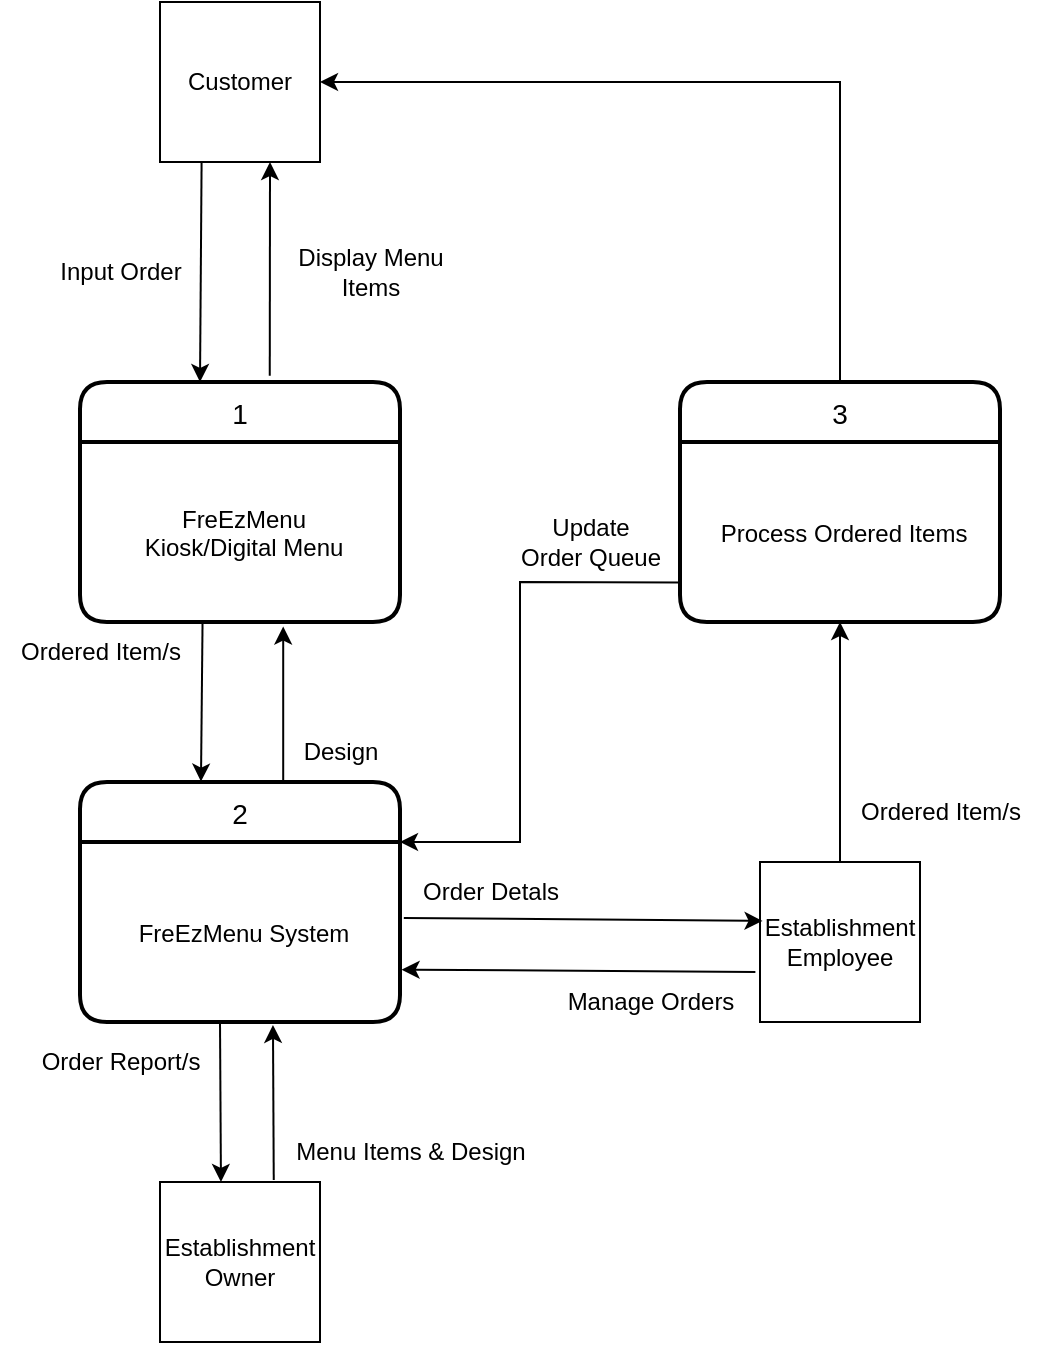 <mxfile>
    <diagram id="mwzHj2hY8jrmvItp0jpS" name="Page-1">
        <mxGraphModel dx="965" dy="1105" grid="1" gridSize="10" guides="1" tooltips="1" connect="1" arrows="1" fold="1" page="1" pageScale="1" pageWidth="850" pageHeight="1100" math="0" shadow="0">
            <root>
                <mxCell id="0"/>
                <mxCell id="1" parent="0"/>
                <mxCell id="4" value="Customer" style="whiteSpace=wrap;html=1;aspect=fixed;" vertex="1" parent="1">
                    <mxGeometry x="370" y="140" width="80" height="80" as="geometry"/>
                </mxCell>
                <mxCell id="5" value="Establishment&lt;br&gt;Employee" style="whiteSpace=wrap;html=1;aspect=fixed;" vertex="1" parent="1">
                    <mxGeometry x="670" y="570" width="80" height="80" as="geometry"/>
                </mxCell>
                <mxCell id="6" value="Establishment&lt;br&gt;Owner" style="whiteSpace=wrap;html=1;aspect=fixed;" vertex="1" parent="1">
                    <mxGeometry x="370" y="730" width="80" height="80" as="geometry"/>
                </mxCell>
                <mxCell id="7" value="1" style="swimlane;childLayout=stackLayout;horizontal=1;startSize=30;horizontalStack=0;rounded=1;fontSize=14;fontStyle=0;strokeWidth=2;resizeParent=0;resizeLast=1;shadow=0;dashed=0;align=center;" vertex="1" parent="1">
                    <mxGeometry x="330" y="330" width="160" height="120" as="geometry"/>
                </mxCell>
                <mxCell id="8" value="FreEzMenu&#10;Kiosk/Digital Menu" style="align=center;strokeColor=none;fillColor=none;spacingLeft=4;fontSize=12;verticalAlign=middle;resizable=0;rotatable=0;part=1;" vertex="1" parent="7">
                    <mxGeometry y="30" width="160" height="90" as="geometry"/>
                </mxCell>
                <mxCell id="11" value="2" style="swimlane;childLayout=stackLayout;horizontal=1;startSize=30;horizontalStack=0;rounded=1;fontSize=14;fontStyle=0;strokeWidth=2;resizeParent=0;resizeLast=1;shadow=0;dashed=0;align=center;" vertex="1" parent="1">
                    <mxGeometry x="330" y="530" width="160" height="120" as="geometry"/>
                </mxCell>
                <mxCell id="12" value="FreEzMenu System" style="align=center;strokeColor=none;fillColor=none;spacingLeft=4;fontSize=12;verticalAlign=middle;resizable=0;rotatable=0;part=1;" vertex="1" parent="11">
                    <mxGeometry y="30" width="160" height="90" as="geometry"/>
                </mxCell>
                <mxCell id="18" value="" style="endArrow=classic;html=1;entryX=0.635;entryY=1.025;entryDx=0;entryDy=0;entryPerimeter=0;exitX=0.635;exitY=0;exitDx=0;exitDy=0;exitPerimeter=0;" edge="1" parent="1" source="11" target="8">
                    <mxGeometry width="50" height="50" relative="1" as="geometry">
                        <mxPoint x="410" y="530" as="sourcePoint"/>
                        <mxPoint x="460" y="480" as="targetPoint"/>
                    </mxGeometry>
                </mxCell>
                <mxCell id="19" value="" style="endArrow=classic;html=1;entryX=0.378;entryY=-0.002;entryDx=0;entryDy=0;entryPerimeter=0;exitX=0.383;exitY=0.993;exitDx=0;exitDy=0;exitPerimeter=0;" edge="1" parent="1" source="8" target="11">
                    <mxGeometry width="50" height="50" relative="1" as="geometry">
                        <mxPoint x="390" y="520" as="sourcePoint"/>
                        <mxPoint x="390" y="450" as="targetPoint"/>
                    </mxGeometry>
                </mxCell>
                <mxCell id="20" value="" style="endArrow=classic;html=1;exitX=1.012;exitY=0.422;exitDx=0;exitDy=0;exitPerimeter=0;entryX=0.016;entryY=0.368;entryDx=0;entryDy=0;entryPerimeter=0;" edge="1" parent="1" source="12" target="5">
                    <mxGeometry width="50" height="50" relative="1" as="geometry">
                        <mxPoint x="520" y="630" as="sourcePoint"/>
                        <mxPoint x="570" y="580" as="targetPoint"/>
                    </mxGeometry>
                </mxCell>
                <mxCell id="21" value="" style="endArrow=classic;html=1;exitX=-0.029;exitY=0.688;exitDx=0;exitDy=0;exitPerimeter=0;entryX=1.005;entryY=0.709;entryDx=0;entryDy=0;entryPerimeter=0;" edge="1" parent="1" source="5" target="12">
                    <mxGeometry width="50" height="50" relative="1" as="geometry">
                        <mxPoint x="530" y="610.0" as="sourcePoint"/>
                        <mxPoint x="610" y="610.2" as="targetPoint"/>
                    </mxGeometry>
                </mxCell>
                <mxCell id="22" value="" style="endArrow=classic;html=1;entryX=0.603;entryY=1.016;entryDx=0;entryDy=0;entryPerimeter=0;exitX=0.711;exitY=-0.012;exitDx=0;exitDy=0;exitPerimeter=0;" edge="1" parent="1" source="6" target="12">
                    <mxGeometry width="50" height="50" relative="1" as="geometry">
                        <mxPoint x="425" y="730" as="sourcePoint"/>
                        <mxPoint x="475" y="680" as="targetPoint"/>
                    </mxGeometry>
                </mxCell>
                <mxCell id="23" value="" style="endArrow=classic;html=1;entryX=0.378;entryY=-0.002;entryDx=0;entryDy=0;entryPerimeter=0;" edge="1" parent="1">
                    <mxGeometry width="50" height="50" relative="1" as="geometry">
                        <mxPoint x="400" y="650" as="sourcePoint"/>
                        <mxPoint x="400.48" y="730" as="targetPoint"/>
                    </mxGeometry>
                </mxCell>
                <mxCell id="25" value="3" style="swimlane;childLayout=stackLayout;horizontal=1;startSize=30;horizontalStack=0;rounded=1;fontSize=14;fontStyle=0;strokeWidth=2;resizeParent=0;resizeLast=1;shadow=0;dashed=0;align=center;" vertex="1" parent="1">
                    <mxGeometry x="630" y="330" width="160" height="120" as="geometry"/>
                </mxCell>
                <mxCell id="26" value="Process Ordered Items" style="align=center;strokeColor=none;fillColor=none;spacingLeft=4;fontSize=12;verticalAlign=middle;resizable=0;rotatable=0;part=1;" vertex="1" parent="25">
                    <mxGeometry y="30" width="160" height="90" as="geometry"/>
                </mxCell>
                <mxCell id="27" value="" style="endArrow=classic;html=1;entryX=0.5;entryY=1;entryDx=0;entryDy=0;rounded=0;exitX=0.5;exitY=0;exitDx=0;exitDy=0;" edge="1" parent="1" source="5" target="26">
                    <mxGeometry width="50" height="50" relative="1" as="geometry">
                        <mxPoint x="610" y="550" as="sourcePoint"/>
                        <mxPoint x="660" y="500" as="targetPoint"/>
                        <Array as="points"/>
                    </mxGeometry>
                </mxCell>
                <mxCell id="28" value="" style="endArrow=classic;html=1;rounded=0;entryX=1;entryY=0.5;entryDx=0;entryDy=0;exitX=0.5;exitY=0;exitDx=0;exitDy=0;" edge="1" parent="1" source="25" target="4">
                    <mxGeometry width="50" height="50" relative="1" as="geometry">
                        <mxPoint x="270" y="320" as="sourcePoint"/>
                        <mxPoint x="320" y="270" as="targetPoint"/>
                        <Array as="points">
                            <mxPoint x="710" y="180"/>
                        </Array>
                    </mxGeometry>
                </mxCell>
                <mxCell id="29" value="Ordered Item/s" style="text;html=1;align=center;verticalAlign=middle;resizable=0;points=[];autosize=1;strokeColor=none;fillColor=none;" vertex="1" parent="1">
                    <mxGeometry x="710" y="530" width="100" height="30" as="geometry"/>
                </mxCell>
                <mxCell id="30" value="Input Order" style="text;html=1;align=center;verticalAlign=middle;resizable=0;points=[];autosize=1;strokeColor=none;fillColor=none;" vertex="1" parent="1">
                    <mxGeometry x="310" y="260" width="80" height="30" as="geometry"/>
                </mxCell>
                <mxCell id="31" value="Display Menu&lt;br&gt;Items" style="text;html=1;align=center;verticalAlign=middle;resizable=0;points=[];autosize=1;strokeColor=none;fillColor=none;" vertex="1" parent="1">
                    <mxGeometry x="425" y="255" width="100" height="40" as="geometry"/>
                </mxCell>
                <mxCell id="32" value="Ordered Item/s" style="text;html=1;align=center;verticalAlign=middle;resizable=0;points=[];autosize=1;strokeColor=none;fillColor=none;" vertex="1" parent="1">
                    <mxGeometry x="290" y="450" width="100" height="30" as="geometry"/>
                </mxCell>
                <mxCell id="33" value="Design" style="text;html=1;align=center;verticalAlign=middle;resizable=0;points=[];autosize=1;strokeColor=none;fillColor=none;" vertex="1" parent="1">
                    <mxGeometry x="430" y="500" width="60" height="30" as="geometry"/>
                </mxCell>
                <mxCell id="34" value="Order Report/s" style="text;html=1;align=center;verticalAlign=middle;resizable=0;points=[];autosize=1;strokeColor=none;fillColor=none;" vertex="1" parent="1">
                    <mxGeometry x="300" y="655" width="100" height="30" as="geometry"/>
                </mxCell>
                <mxCell id="35" value="Menu Items &amp;amp; Design" style="text;html=1;align=center;verticalAlign=middle;resizable=0;points=[];autosize=1;strokeColor=none;fillColor=none;" vertex="1" parent="1">
                    <mxGeometry x="425" y="700" width="140" height="30" as="geometry"/>
                </mxCell>
                <mxCell id="36" value="Order Detals" style="text;html=1;align=center;verticalAlign=middle;resizable=0;points=[];autosize=1;strokeColor=none;fillColor=none;" vertex="1" parent="1">
                    <mxGeometry x="490" y="570" width="90" height="30" as="geometry"/>
                </mxCell>
                <mxCell id="37" value="Manage Orders" style="text;html=1;align=center;verticalAlign=middle;resizable=0;points=[];autosize=1;strokeColor=none;fillColor=none;" vertex="1" parent="1">
                    <mxGeometry x="560" y="625" width="110" height="30" as="geometry"/>
                </mxCell>
                <mxCell id="38" value="" style="endArrow=classic;html=1;entryX=0.375;entryY=0;entryDx=0;entryDy=0;entryPerimeter=0;exitX=0.383;exitY=0.993;exitDx=0;exitDy=0;exitPerimeter=0;" edge="1" parent="1" target="7">
                    <mxGeometry width="50" height="50" relative="1" as="geometry">
                        <mxPoint x="390.8" y="220.0" as="sourcePoint"/>
                        <mxPoint x="390" y="300.39" as="targetPoint"/>
                    </mxGeometry>
                </mxCell>
                <mxCell id="39" value="" style="endArrow=classic;html=1;entryX=0.635;entryY=1.025;entryDx=0;entryDy=0;entryPerimeter=0;exitX=0.593;exitY=-0.026;exitDx=0;exitDy=0;exitPerimeter=0;" edge="1" parent="1" source="7">
                    <mxGeometry width="50" height="50" relative="1" as="geometry">
                        <mxPoint x="425.0" y="297.75" as="sourcePoint"/>
                        <mxPoint x="425.0" y="220" as="targetPoint"/>
                    </mxGeometry>
                </mxCell>
                <mxCell id="40" value="" style="endArrow=classic;html=1;rounded=0;entryX=1;entryY=0.25;entryDx=0;entryDy=0;exitX=0.005;exitY=0.78;exitDx=0;exitDy=0;exitPerimeter=0;" edge="1" parent="1" source="26" target="11">
                    <mxGeometry width="50" height="50" relative="1" as="geometry">
                        <mxPoint x="510" y="490" as="sourcePoint"/>
                        <mxPoint x="560" y="440" as="targetPoint"/>
                        <Array as="points">
                            <mxPoint x="550" y="430"/>
                            <mxPoint x="550" y="560"/>
                        </Array>
                    </mxGeometry>
                </mxCell>
                <mxCell id="41" value="Update &lt;br&gt;Order Queue" style="text;html=1;align=center;verticalAlign=middle;resizable=0;points=[];autosize=1;strokeColor=none;fillColor=none;" vertex="1" parent="1">
                    <mxGeometry x="540" y="390" width="90" height="40" as="geometry"/>
                </mxCell>
            </root>
        </mxGraphModel>
    </diagram>
</mxfile>
